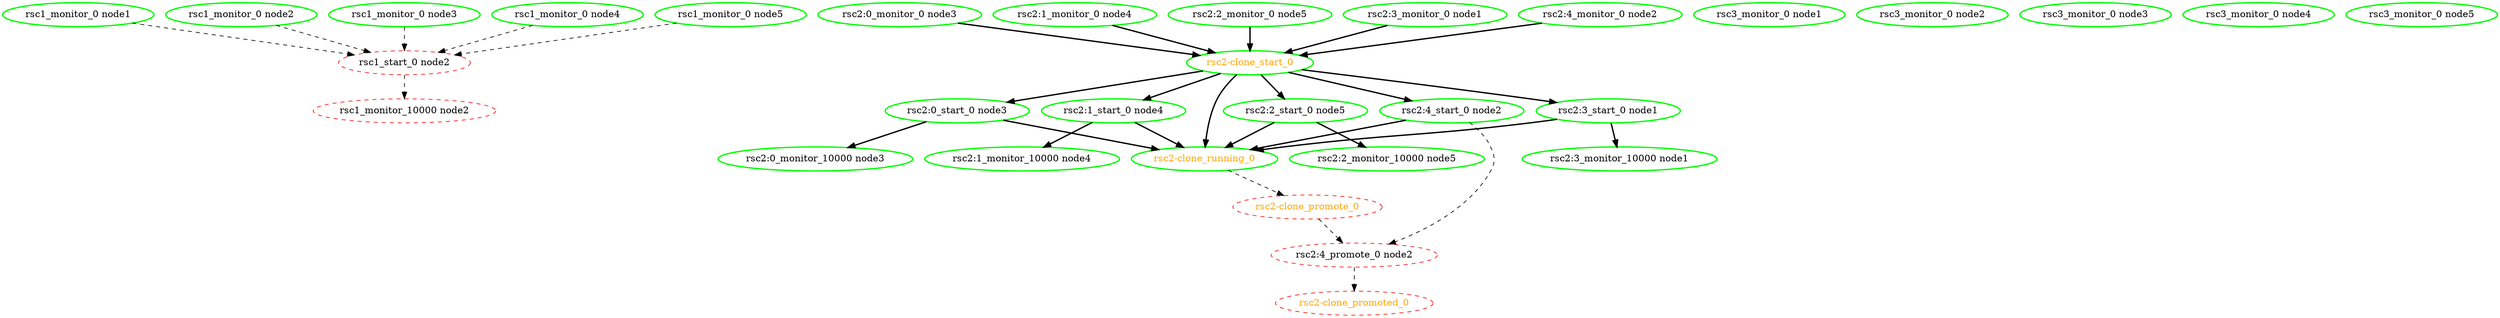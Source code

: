  digraph "g" {
"rsc1_monitor_0 node1" -> "rsc1_start_0 node2" [ style = dashed]
"rsc1_monitor_0 node1" [ style=bold color="green" fontcolor="black"]
"rsc1_monitor_0 node2" -> "rsc1_start_0 node2" [ style = dashed]
"rsc1_monitor_0 node2" [ style=bold color="green" fontcolor="black"]
"rsc1_monitor_0 node3" -> "rsc1_start_0 node2" [ style = dashed]
"rsc1_monitor_0 node3" [ style=bold color="green" fontcolor="black"]
"rsc1_monitor_0 node4" -> "rsc1_start_0 node2" [ style = dashed]
"rsc1_monitor_0 node4" [ style=bold color="green" fontcolor="black"]
"rsc1_monitor_0 node5" -> "rsc1_start_0 node2" [ style = dashed]
"rsc1_monitor_0 node5" [ style=bold color="green" fontcolor="black"]
"rsc1_monitor_10000 node2" [ style=dashed color="red" fontcolor="black"]
"rsc1_start_0 node2" -> "rsc1_monitor_10000 node2" [ style = dashed]
"rsc1_start_0 node2" [ style=dashed color="red" fontcolor="black"]
"rsc2-clone_promote_0" -> "rsc2:4_promote_0 node2" [ style = dashed]
"rsc2-clone_promote_0" [ style=dashed color="red" fontcolor="orange"]
"rsc2-clone_promoted_0" [ style=dashed color="red" fontcolor="orange"]
"rsc2-clone_running_0" -> "rsc2-clone_promote_0" [ style = dashed]
"rsc2-clone_running_0" [ style=bold color="green" fontcolor="orange"]
"rsc2-clone_start_0" -> "rsc2-clone_running_0" [ style = bold]
"rsc2-clone_start_0" -> "rsc2:0_start_0 node3" [ style = bold]
"rsc2-clone_start_0" -> "rsc2:1_start_0 node4" [ style = bold]
"rsc2-clone_start_0" -> "rsc2:2_start_0 node5" [ style = bold]
"rsc2-clone_start_0" -> "rsc2:3_start_0 node1" [ style = bold]
"rsc2-clone_start_0" -> "rsc2:4_start_0 node2" [ style = bold]
"rsc2-clone_start_0" [ style=bold color="green" fontcolor="orange"]
"rsc2:0_monitor_0 node3" -> "rsc2-clone_start_0" [ style = bold]
"rsc2:0_monitor_0 node3" [ style=bold color="green" fontcolor="black"]
"rsc2:0_monitor_10000 node3" [ style=bold color="green" fontcolor="black"]
"rsc2:0_start_0 node3" -> "rsc2-clone_running_0" [ style = bold]
"rsc2:0_start_0 node3" -> "rsc2:0_monitor_10000 node3" [ style = bold]
"rsc2:0_start_0 node3" [ style=bold color="green" fontcolor="black"]
"rsc2:1_monitor_0 node4" -> "rsc2-clone_start_0" [ style = bold]
"rsc2:1_monitor_0 node4" [ style=bold color="green" fontcolor="black"]
"rsc2:1_monitor_10000 node4" [ style=bold color="green" fontcolor="black"]
"rsc2:1_start_0 node4" -> "rsc2-clone_running_0" [ style = bold]
"rsc2:1_start_0 node4" -> "rsc2:1_monitor_10000 node4" [ style = bold]
"rsc2:1_start_0 node4" [ style=bold color="green" fontcolor="black"]
"rsc2:2_monitor_0 node5" -> "rsc2-clone_start_0" [ style = bold]
"rsc2:2_monitor_0 node5" [ style=bold color="green" fontcolor="black"]
"rsc2:2_monitor_10000 node5" [ style=bold color="green" fontcolor="black"]
"rsc2:2_start_0 node5" -> "rsc2-clone_running_0" [ style = bold]
"rsc2:2_start_0 node5" -> "rsc2:2_monitor_10000 node5" [ style = bold]
"rsc2:2_start_0 node5" [ style=bold color="green" fontcolor="black"]
"rsc2:3_monitor_0 node1" -> "rsc2-clone_start_0" [ style = bold]
"rsc2:3_monitor_0 node1" [ style=bold color="green" fontcolor="black"]
"rsc2:3_monitor_10000 node1" [ style=bold color="green" fontcolor="black"]
"rsc2:3_start_0 node1" -> "rsc2-clone_running_0" [ style = bold]
"rsc2:3_start_0 node1" -> "rsc2:3_monitor_10000 node1" [ style = bold]
"rsc2:3_start_0 node1" [ style=bold color="green" fontcolor="black"]
"rsc2:4_monitor_0 node2" -> "rsc2-clone_start_0" [ style = bold]
"rsc2:4_monitor_0 node2" [ style=bold color="green" fontcolor="black"]
"rsc2:4_promote_0 node2" -> "rsc2-clone_promoted_0" [ style = dashed]
"rsc2:4_promote_0 node2" [ style=dashed color="red" fontcolor="black"]
"rsc2:4_start_0 node2" -> "rsc2-clone_running_0" [ style = bold]
"rsc2:4_start_0 node2" -> "rsc2:4_promote_0 node2" [ style = dashed]
"rsc2:4_start_0 node2" [ style=bold color="green" fontcolor="black"]
"rsc3_monitor_0 node1" [ style=bold color="green" fontcolor="black"]
"rsc3_monitor_0 node2" [ style=bold color="green" fontcolor="black"]
"rsc3_monitor_0 node3" [ style=bold color="green" fontcolor="black"]
"rsc3_monitor_0 node4" [ style=bold color="green" fontcolor="black"]
"rsc3_monitor_0 node5" [ style=bold color="green" fontcolor="black"]
}
